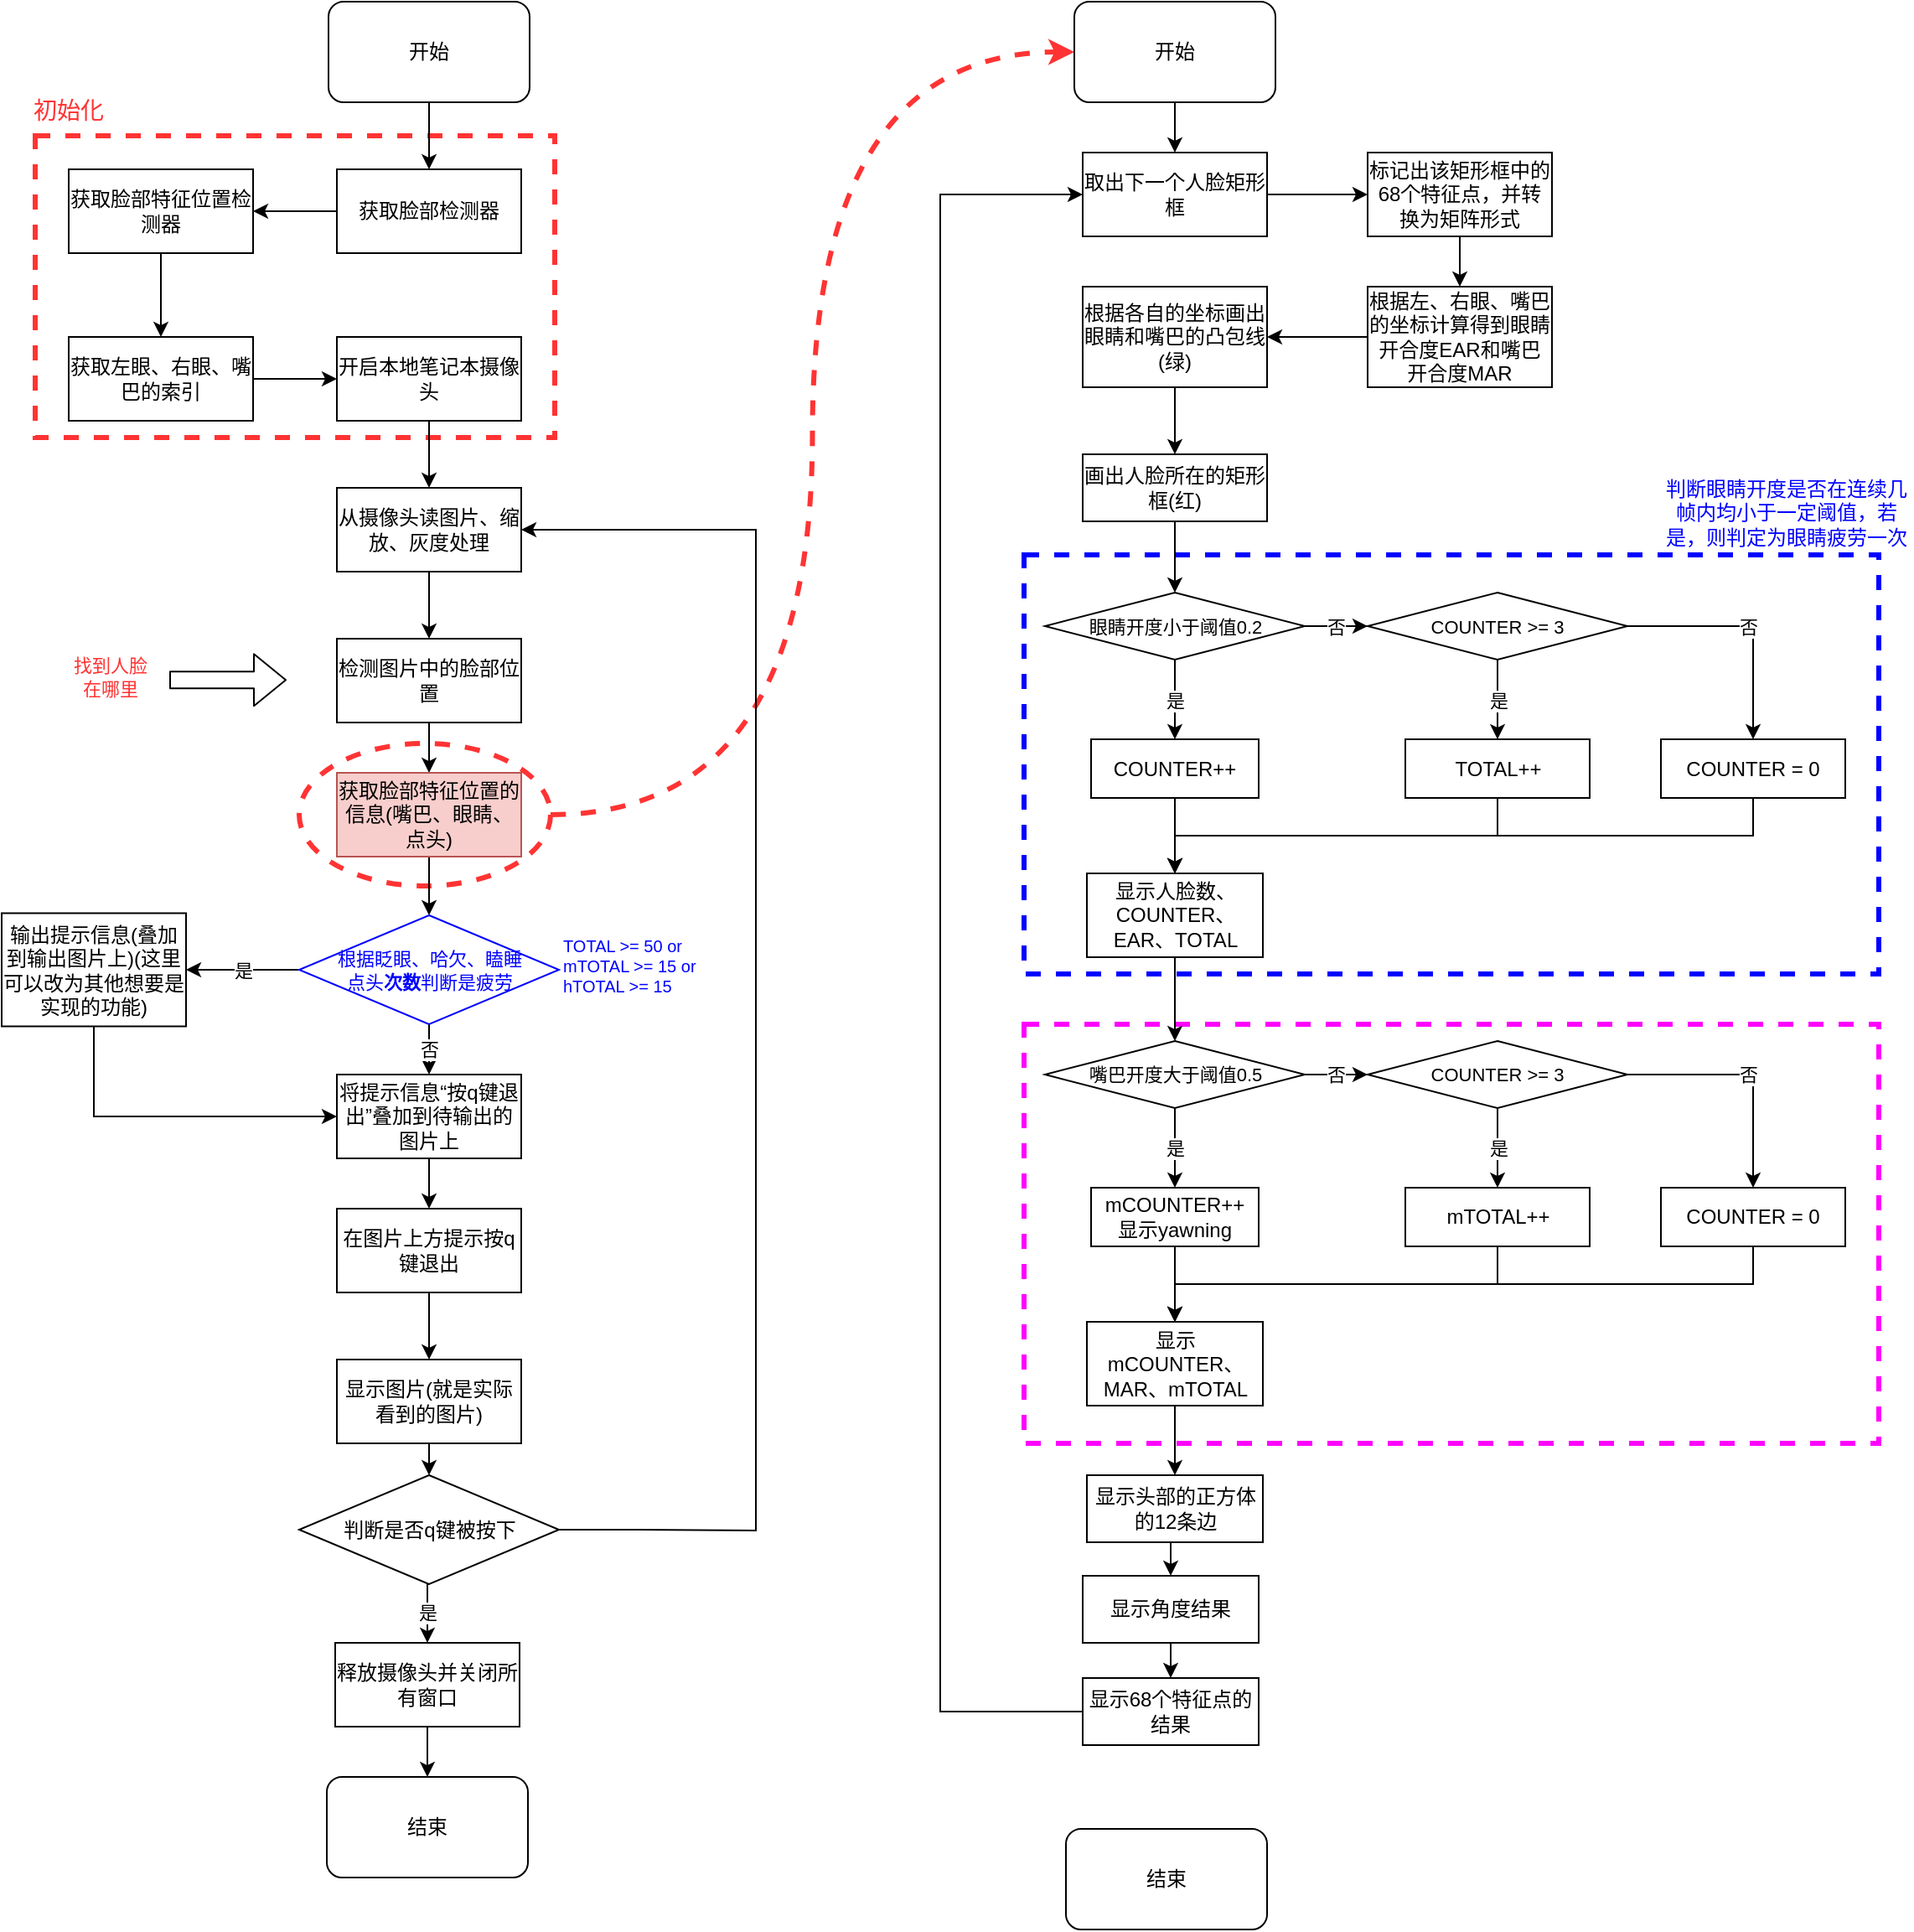 <mxfile version="14.7.0" type="github">
  <diagram id="dBK5igAenbzEHoaWE4YC" name="Page-1">
    <mxGraphModel dx="845" dy="436" grid="1" gridSize="10" guides="1" tooltips="1" connect="1" arrows="1" fold="1" page="1" pageScale="1" pageWidth="827" pageHeight="1169" math="0" shadow="0">
      <root>
        <mxCell id="0" />
        <mxCell id="1" parent="0" />
        <mxCell id="f6ohBAHf6BeMD9NY3o_H-96" value="" style="rounded=0;whiteSpace=wrap;html=1;dashed=1;fontSize=11;strokeWidth=3;fillColor=none;strokeColor=#FF00FF;" vertex="1" parent="1">
          <mxGeometry x="1050" y="660" width="510" height="250" as="geometry" />
        </mxCell>
        <mxCell id="f6ohBAHf6BeMD9NY3o_H-72" value="" style="rounded=0;whiteSpace=wrap;html=1;dashed=1;fontSize=11;strokeWidth=3;fillColor=none;strokeColor=#0000FF;" vertex="1" parent="1">
          <mxGeometry x="1050" y="380" width="510" height="250" as="geometry" />
        </mxCell>
        <mxCell id="f6ohBAHf6BeMD9NY3o_H-43" value="" style="rounded=0;whiteSpace=wrap;html=1;dashed=1;fontSize=11;strokeColor=#FF3333;strokeWidth=3;fillColor=none;" vertex="1" parent="1">
          <mxGeometry x="460" y="130" width="310" height="180" as="geometry" />
        </mxCell>
        <mxCell id="f6ohBAHf6BeMD9NY3o_H-18" value="" style="ellipse;whiteSpace=wrap;html=1;fontSize=11;dashed=1;strokeColor=#FF3333;fillColor=none;strokeWidth=3;" vertex="1" parent="1">
          <mxGeometry x="617.5" y="492.5" width="150" height="85" as="geometry" />
        </mxCell>
        <mxCell id="f6ohBAHf6BeMD9NY3o_H-22" style="edgeStyle=orthogonalEdgeStyle;rounded=0;orthogonalLoop=1;jettySize=auto;html=1;exitX=0;exitY=0.5;exitDx=0;exitDy=0;entryX=1;entryY=0.5;entryDx=0;entryDy=0;fontSize=11;" edge="1" parent="1" source="f6ohBAHf6BeMD9NY3o_H-2" target="f6ohBAHf6BeMD9NY3o_H-3">
          <mxGeometry relative="1" as="geometry" />
        </mxCell>
        <mxCell id="f6ohBAHf6BeMD9NY3o_H-2" value="获取脸部检测器" style="rounded=0;whiteSpace=wrap;html=1;" vertex="1" parent="1">
          <mxGeometry x="640" y="150" width="110" height="50" as="geometry" />
        </mxCell>
        <mxCell id="f6ohBAHf6BeMD9NY3o_H-23" style="edgeStyle=orthogonalEdgeStyle;rounded=0;orthogonalLoop=1;jettySize=auto;html=1;exitX=0.5;exitY=1;exitDx=0;exitDy=0;entryX=0.5;entryY=0;entryDx=0;entryDy=0;fontSize=11;" edge="1" parent="1" source="f6ohBAHf6BeMD9NY3o_H-3" target="f6ohBAHf6BeMD9NY3o_H-4">
          <mxGeometry relative="1" as="geometry" />
        </mxCell>
        <mxCell id="f6ohBAHf6BeMD9NY3o_H-3" value="获取脸部特征位置检测器" style="rounded=0;whiteSpace=wrap;html=1;" vertex="1" parent="1">
          <mxGeometry x="480" y="150" width="110" height="50" as="geometry" />
        </mxCell>
        <mxCell id="f6ohBAHf6BeMD9NY3o_H-24" style="edgeStyle=orthogonalEdgeStyle;rounded=0;orthogonalLoop=1;jettySize=auto;html=1;fontSize=11;" edge="1" parent="1" source="f6ohBAHf6BeMD9NY3o_H-4" target="f6ohBAHf6BeMD9NY3o_H-5">
          <mxGeometry relative="1" as="geometry" />
        </mxCell>
        <mxCell id="f6ohBAHf6BeMD9NY3o_H-4" value="获取左眼、右眼、嘴巴的索引" style="rounded=0;whiteSpace=wrap;html=1;" vertex="1" parent="1">
          <mxGeometry x="480" y="250" width="110" height="50" as="geometry" />
        </mxCell>
        <mxCell id="f6ohBAHf6BeMD9NY3o_H-25" style="edgeStyle=orthogonalEdgeStyle;rounded=0;orthogonalLoop=1;jettySize=auto;html=1;exitX=0.5;exitY=1;exitDx=0;exitDy=0;entryX=0.5;entryY=0;entryDx=0;entryDy=0;fontSize=11;" edge="1" parent="1" source="f6ohBAHf6BeMD9NY3o_H-5" target="f6ohBAHf6BeMD9NY3o_H-6">
          <mxGeometry relative="1" as="geometry" />
        </mxCell>
        <mxCell id="f6ohBAHf6BeMD9NY3o_H-5" value="开启本地笔记本摄像头" style="rounded=0;whiteSpace=wrap;html=1;" vertex="1" parent="1">
          <mxGeometry x="640" y="250" width="110" height="50" as="geometry" />
        </mxCell>
        <mxCell id="f6ohBAHf6BeMD9NY3o_H-26" style="edgeStyle=orthogonalEdgeStyle;rounded=0;orthogonalLoop=1;jettySize=auto;html=1;exitX=0.5;exitY=1;exitDx=0;exitDy=0;entryX=0.5;entryY=0;entryDx=0;entryDy=0;fontSize=11;" edge="1" parent="1" source="f6ohBAHf6BeMD9NY3o_H-6" target="f6ohBAHf6BeMD9NY3o_H-7">
          <mxGeometry relative="1" as="geometry" />
        </mxCell>
        <mxCell id="f6ohBAHf6BeMD9NY3o_H-6" value="&lt;div&gt;从摄像头读图片、缩放、灰度处理&lt;/div&gt;" style="rounded=0;whiteSpace=wrap;html=1;" vertex="1" parent="1">
          <mxGeometry x="640" y="340" width="110" height="50" as="geometry" />
        </mxCell>
        <mxCell id="f6ohBAHf6BeMD9NY3o_H-27" style="edgeStyle=orthogonalEdgeStyle;rounded=0;orthogonalLoop=1;jettySize=auto;html=1;exitX=0.5;exitY=1;exitDx=0;exitDy=0;entryX=0.5;entryY=0;entryDx=0;entryDy=0;fontSize=11;" edge="1" parent="1" source="f6ohBAHf6BeMD9NY3o_H-7" target="f6ohBAHf6BeMD9NY3o_H-8">
          <mxGeometry relative="1" as="geometry" />
        </mxCell>
        <mxCell id="f6ohBAHf6BeMD9NY3o_H-7" value="检测图片中的脸部位置" style="rounded=0;whiteSpace=wrap;html=1;" vertex="1" parent="1">
          <mxGeometry x="640" y="430" width="110" height="50" as="geometry" />
        </mxCell>
        <mxCell id="f6ohBAHf6BeMD9NY3o_H-28" style="edgeStyle=orthogonalEdgeStyle;rounded=0;orthogonalLoop=1;jettySize=auto;html=1;exitX=0.5;exitY=1;exitDx=0;exitDy=0;entryX=0.5;entryY=0;entryDx=0;entryDy=0;fontSize=11;" edge="1" parent="1" source="f6ohBAHf6BeMD9NY3o_H-8" target="f6ohBAHf6BeMD9NY3o_H-10">
          <mxGeometry relative="1" as="geometry" />
        </mxCell>
        <mxCell id="f6ohBAHf6BeMD9NY3o_H-8" value="获取脸部特征位置的信息(嘴巴、眼睛、点头)" style="rounded=0;whiteSpace=wrap;html=1;fillColor=#f8cecc;strokeColor=#b85450;" vertex="1" parent="1">
          <mxGeometry x="640" y="510" width="110" height="50" as="geometry" />
        </mxCell>
        <mxCell id="f6ohBAHf6BeMD9NY3o_H-29" value="是" style="edgeStyle=orthogonalEdgeStyle;rounded=0;orthogonalLoop=1;jettySize=auto;html=1;exitX=0;exitY=0.5;exitDx=0;exitDy=0;entryX=1;entryY=0.5;entryDx=0;entryDy=0;fontSize=11;" edge="1" parent="1" source="f6ohBAHf6BeMD9NY3o_H-10" target="f6ohBAHf6BeMD9NY3o_H-11">
          <mxGeometry relative="1" as="geometry" />
        </mxCell>
        <mxCell id="f6ohBAHf6BeMD9NY3o_H-30" value="否" style="edgeStyle=orthogonalEdgeStyle;rounded=0;orthogonalLoop=1;jettySize=auto;html=1;entryX=0.5;entryY=0;entryDx=0;entryDy=0;fontSize=11;" edge="1" parent="1" source="f6ohBAHf6BeMD9NY3o_H-10" target="f6ohBAHf6BeMD9NY3o_H-12">
          <mxGeometry relative="1" as="geometry" />
        </mxCell>
        <mxCell id="f6ohBAHf6BeMD9NY3o_H-10" value="&lt;div&gt;根据眨眼、哈欠、瞌睡&lt;/div&gt;&lt;div&gt;点头&lt;font&gt;&lt;b&gt;次数&lt;/b&gt;&lt;/font&gt;判断是疲劳&lt;/div&gt;" style="rhombus;whiteSpace=wrap;html=1;fontSize=11;fontColor=#0000FF;strokeColor=#0000FF;" vertex="1" parent="1">
          <mxGeometry x="617.5" y="595" width="155" height="65" as="geometry" />
        </mxCell>
        <mxCell id="f6ohBAHf6BeMD9NY3o_H-39" style="edgeStyle=orthogonalEdgeStyle;rounded=0;orthogonalLoop=1;jettySize=auto;html=1;exitX=0.5;exitY=1;exitDx=0;exitDy=0;entryX=0;entryY=0.5;entryDx=0;entryDy=0;fontSize=11;strokeWidth=1;" edge="1" parent="1" source="f6ohBAHf6BeMD9NY3o_H-11" target="f6ohBAHf6BeMD9NY3o_H-12">
          <mxGeometry relative="1" as="geometry" />
        </mxCell>
        <mxCell id="f6ohBAHf6BeMD9NY3o_H-11" value="输出提示信息(叠加到输出图片上)(这里可以改为其他想要是实现的功能)" style="rounded=0;whiteSpace=wrap;html=1;" vertex="1" parent="1">
          <mxGeometry x="440" y="593.75" width="110" height="67.5" as="geometry" />
        </mxCell>
        <mxCell id="f6ohBAHf6BeMD9NY3o_H-31" style="edgeStyle=orthogonalEdgeStyle;rounded=0;orthogonalLoop=1;jettySize=auto;html=1;exitX=0.5;exitY=1;exitDx=0;exitDy=0;fontSize=11;" edge="1" parent="1" source="f6ohBAHf6BeMD9NY3o_H-12" target="f6ohBAHf6BeMD9NY3o_H-13">
          <mxGeometry relative="1" as="geometry" />
        </mxCell>
        <mxCell id="f6ohBAHf6BeMD9NY3o_H-12" value="将提示信息“按q键退出”叠加到待输出的图片上" style="rounded=0;whiteSpace=wrap;html=1;" vertex="1" parent="1">
          <mxGeometry x="640" y="690" width="110" height="50" as="geometry" />
        </mxCell>
        <mxCell id="f6ohBAHf6BeMD9NY3o_H-32" style="edgeStyle=orthogonalEdgeStyle;rounded=0;orthogonalLoop=1;jettySize=auto;html=1;exitX=0.5;exitY=1;exitDx=0;exitDy=0;entryX=0.5;entryY=0;entryDx=0;entryDy=0;fontSize=11;" edge="1" parent="1" source="f6ohBAHf6BeMD9NY3o_H-13" target="f6ohBAHf6BeMD9NY3o_H-14">
          <mxGeometry relative="1" as="geometry" />
        </mxCell>
        <mxCell id="f6ohBAHf6BeMD9NY3o_H-13" value="在图片上方提示按q键退出" style="rounded=0;whiteSpace=wrap;html=1;" vertex="1" parent="1">
          <mxGeometry x="640" y="770" width="110" height="50" as="geometry" />
        </mxCell>
        <mxCell id="f6ohBAHf6BeMD9NY3o_H-33" style="edgeStyle=orthogonalEdgeStyle;rounded=0;orthogonalLoop=1;jettySize=auto;html=1;exitX=0.5;exitY=1;exitDx=0;exitDy=0;entryX=0.5;entryY=0;entryDx=0;entryDy=0;fontSize=11;" edge="1" parent="1" source="f6ohBAHf6BeMD9NY3o_H-14" target="f6ohBAHf6BeMD9NY3o_H-15">
          <mxGeometry relative="1" as="geometry" />
        </mxCell>
        <mxCell id="f6ohBAHf6BeMD9NY3o_H-14" value="显示图片(就是实际看到的图片)" style="rounded=0;whiteSpace=wrap;html=1;" vertex="1" parent="1">
          <mxGeometry x="640" y="860" width="110" height="50" as="geometry" />
        </mxCell>
        <mxCell id="f6ohBAHf6BeMD9NY3o_H-34" value="是" style="edgeStyle=orthogonalEdgeStyle;rounded=0;orthogonalLoop=1;jettySize=auto;html=1;exitX=0.5;exitY=1;exitDx=0;exitDy=0;entryX=0.5;entryY=0;entryDx=0;entryDy=0;fontSize=11;" edge="1" parent="1" source="f6ohBAHf6BeMD9NY3o_H-15" target="f6ohBAHf6BeMD9NY3o_H-41">
          <mxGeometry relative="1" as="geometry">
            <mxPoint x="695" y="1029" as="targetPoint" />
          </mxGeometry>
        </mxCell>
        <mxCell id="f6ohBAHf6BeMD9NY3o_H-15" value="判断是否q键被按下" style="rhombus;whiteSpace=wrap;html=1;" vertex="1" parent="1">
          <mxGeometry x="617.5" y="929" width="155" height="65" as="geometry" />
        </mxCell>
        <mxCell id="f6ohBAHf6BeMD9NY3o_H-21" style="edgeStyle=orthogonalEdgeStyle;rounded=0;orthogonalLoop=1;jettySize=auto;html=1;exitX=0.5;exitY=1;exitDx=0;exitDy=0;entryX=0.5;entryY=0;entryDx=0;entryDy=0;fontSize=11;" edge="1" parent="1" source="f6ohBAHf6BeMD9NY3o_H-17" target="f6ohBAHf6BeMD9NY3o_H-2">
          <mxGeometry relative="1" as="geometry" />
        </mxCell>
        <mxCell id="f6ohBAHf6BeMD9NY3o_H-17" value="开始" style="rounded=1;whiteSpace=wrap;html=1;" vertex="1" parent="1">
          <mxGeometry x="635" y="50" width="120" height="60" as="geometry" />
        </mxCell>
        <mxCell id="f6ohBAHf6BeMD9NY3o_H-35" value="" style="endArrow=classic;html=1;fontSize=11;exitX=1;exitY=0.5;exitDx=0;exitDy=0;strokeColor=#FF3333;dashed=1;strokeWidth=3;entryX=0;entryY=0.5;entryDx=0;entryDy=0;edgeStyle=orthogonalEdgeStyle;curved=1;" edge="1" parent="1" source="f6ohBAHf6BeMD9NY3o_H-18" target="f6ohBAHf6BeMD9NY3o_H-36">
          <mxGeometry width="50" height="50" relative="1" as="geometry">
            <mxPoint x="820" y="490" as="sourcePoint" />
            <mxPoint x="1000" y="80" as="targetPoint" />
          </mxGeometry>
        </mxCell>
        <mxCell id="f6ohBAHf6BeMD9NY3o_H-73" style="edgeStyle=orthogonalEdgeStyle;rounded=0;orthogonalLoop=1;jettySize=auto;html=1;exitX=0.5;exitY=1;exitDx=0;exitDy=0;entryX=0.5;entryY=0;entryDx=0;entryDy=0;fontSize=11;fontColor=#000000;strokeColor=#000000;strokeWidth=1;" edge="1" parent="1" source="f6ohBAHf6BeMD9NY3o_H-36" target="f6ohBAHf6BeMD9NY3o_H-50">
          <mxGeometry relative="1" as="geometry" />
        </mxCell>
        <mxCell id="f6ohBAHf6BeMD9NY3o_H-36" value="开始" style="rounded=1;whiteSpace=wrap;html=1;" vertex="1" parent="1">
          <mxGeometry x="1080" y="50" width="120" height="60" as="geometry" />
        </mxCell>
        <mxCell id="f6ohBAHf6BeMD9NY3o_H-38" style="edgeStyle=orthogonalEdgeStyle;rounded=0;orthogonalLoop=1;jettySize=auto;html=1;exitX=1;exitY=0.5;exitDx=0;exitDy=0;entryX=1;entryY=0.5;entryDx=0;entryDy=0;fontSize=11;" edge="1" parent="1" source="f6ohBAHf6BeMD9NY3o_H-15" target="f6ohBAHf6BeMD9NY3o_H-6">
          <mxGeometry relative="1" as="geometry">
            <mxPoint x="705" y="920" as="sourcePoint" />
            <mxPoint x="705" y="950" as="targetPoint" />
            <Array as="points">
              <mxPoint x="820" y="961" />
              <mxPoint x="890" y="962" />
              <mxPoint x="890" y="365" />
            </Array>
          </mxGeometry>
        </mxCell>
        <mxCell id="f6ohBAHf6BeMD9NY3o_H-40" value="结束" style="rounded=1;whiteSpace=wrap;html=1;" vertex="1" parent="1">
          <mxGeometry x="634" y="1109" width="120" height="60" as="geometry" />
        </mxCell>
        <mxCell id="f6ohBAHf6BeMD9NY3o_H-42" style="edgeStyle=orthogonalEdgeStyle;rounded=0;orthogonalLoop=1;jettySize=auto;html=1;entryX=0.5;entryY=0;entryDx=0;entryDy=0;fontSize=11;strokeColor=#000000;strokeWidth=1;" edge="1" parent="1" source="f6ohBAHf6BeMD9NY3o_H-41" target="f6ohBAHf6BeMD9NY3o_H-40">
          <mxGeometry relative="1" as="geometry" />
        </mxCell>
        <mxCell id="f6ohBAHf6BeMD9NY3o_H-41" value="&lt;div&gt;释放摄像头并关闭所有窗口&lt;/div&gt;" style="rounded=0;whiteSpace=wrap;html=1;" vertex="1" parent="1">
          <mxGeometry x="639" y="1029" width="110" height="50" as="geometry" />
        </mxCell>
        <mxCell id="f6ohBAHf6BeMD9NY3o_H-44" value="&lt;font style=&quot;font-size: 14px&quot;&gt;初始化&lt;br&gt;&lt;/font&gt;" style="text;html=1;strokeColor=none;fillColor=none;align=center;verticalAlign=middle;whiteSpace=wrap;rounded=0;dashed=1;fontSize=11;fontColor=#FF3333;" vertex="1" parent="1">
          <mxGeometry x="440" y="100" width="80" height="30" as="geometry" />
        </mxCell>
        <mxCell id="f6ohBAHf6BeMD9NY3o_H-46" value="" style="shape=flexArrow;endArrow=classic;html=1;fontSize=11;fontColor=#FF3333;strokeColor=#000000;strokeWidth=1;" edge="1" parent="1">
          <mxGeometry width="50" height="50" relative="1" as="geometry">
            <mxPoint x="540" y="454.58" as="sourcePoint" />
            <mxPoint x="610" y="454.58" as="targetPoint" />
          </mxGeometry>
        </mxCell>
        <mxCell id="f6ohBAHf6BeMD9NY3o_H-48" value="找到人脸在哪里" style="text;html=1;strokeColor=none;fillColor=none;align=center;verticalAlign=middle;whiteSpace=wrap;rounded=0;dashed=1;fontSize=11;fontColor=#FF3333;" vertex="1" parent="1">
          <mxGeometry x="480" y="430" width="50" height="45" as="geometry" />
        </mxCell>
        <mxCell id="f6ohBAHf6BeMD9NY3o_H-74" style="edgeStyle=orthogonalEdgeStyle;rounded=0;orthogonalLoop=1;jettySize=auto;html=1;exitX=1;exitY=0.5;exitDx=0;exitDy=0;entryX=0;entryY=0.5;entryDx=0;entryDy=0;fontSize=11;fontColor=#000000;strokeColor=#000000;strokeWidth=1;" edge="1" parent="1" source="f6ohBAHf6BeMD9NY3o_H-50" target="f6ohBAHf6BeMD9NY3o_H-52">
          <mxGeometry relative="1" as="geometry" />
        </mxCell>
        <mxCell id="f6ohBAHf6BeMD9NY3o_H-50" value="取出下一个人脸矩形框" style="rounded=0;whiteSpace=wrap;html=1;" vertex="1" parent="1">
          <mxGeometry x="1085" y="140" width="110" height="50" as="geometry" />
        </mxCell>
        <mxCell id="f6ohBAHf6BeMD9NY3o_H-75" style="edgeStyle=orthogonalEdgeStyle;rounded=0;orthogonalLoop=1;jettySize=auto;html=1;exitX=0.5;exitY=1;exitDx=0;exitDy=0;entryX=0.5;entryY=0;entryDx=0;entryDy=0;fontSize=11;fontColor=#000000;strokeColor=#000000;strokeWidth=1;" edge="1" parent="1" source="f6ohBAHf6BeMD9NY3o_H-52" target="f6ohBAHf6BeMD9NY3o_H-54">
          <mxGeometry relative="1" as="geometry" />
        </mxCell>
        <mxCell id="f6ohBAHf6BeMD9NY3o_H-52" value="标记出该矩形框中的68个特征点，并转换为矩阵形式" style="rounded=0;whiteSpace=wrap;html=1;" vertex="1" parent="1">
          <mxGeometry x="1255" y="140" width="110" height="50" as="geometry" />
        </mxCell>
        <mxCell id="f6ohBAHf6BeMD9NY3o_H-76" style="edgeStyle=orthogonalEdgeStyle;rounded=0;orthogonalLoop=1;jettySize=auto;html=1;exitX=0;exitY=0.5;exitDx=0;exitDy=0;fontSize=11;fontColor=#000000;strokeColor=#000000;strokeWidth=1;" edge="1" parent="1" source="f6ohBAHf6BeMD9NY3o_H-54" target="f6ohBAHf6BeMD9NY3o_H-55">
          <mxGeometry relative="1" as="geometry" />
        </mxCell>
        <mxCell id="f6ohBAHf6BeMD9NY3o_H-54" value="根据左、右眼、嘴巴的坐标计算得到眼睛开合度EAR和嘴巴开合度MAR" style="rounded=0;whiteSpace=wrap;html=1;" vertex="1" parent="1">
          <mxGeometry x="1255" y="220" width="110" height="60" as="geometry" />
        </mxCell>
        <mxCell id="f6ohBAHf6BeMD9NY3o_H-77" style="edgeStyle=orthogonalEdgeStyle;rounded=0;orthogonalLoop=1;jettySize=auto;html=1;exitX=0.5;exitY=1;exitDx=0;exitDy=0;entryX=0.5;entryY=0;entryDx=0;entryDy=0;fontSize=11;fontColor=#000000;strokeColor=#000000;strokeWidth=1;" edge="1" parent="1" source="f6ohBAHf6BeMD9NY3o_H-55" target="f6ohBAHf6BeMD9NY3o_H-56">
          <mxGeometry relative="1" as="geometry" />
        </mxCell>
        <mxCell id="f6ohBAHf6BeMD9NY3o_H-55" value="根据各自的坐标画出眼睛和嘴巴的凸包线(绿)" style="rounded=0;whiteSpace=wrap;html=1;" vertex="1" parent="1">
          <mxGeometry x="1085" y="220" width="110" height="60" as="geometry" />
        </mxCell>
        <mxCell id="f6ohBAHf6BeMD9NY3o_H-79" style="edgeStyle=orthogonalEdgeStyle;rounded=0;orthogonalLoop=1;jettySize=auto;html=1;exitX=0.5;exitY=1;exitDx=0;exitDy=0;entryX=0.5;entryY=0;entryDx=0;entryDy=0;fontSize=11;fontColor=#000000;strokeColor=#000000;strokeWidth=1;" edge="1" parent="1" source="f6ohBAHf6BeMD9NY3o_H-56" target="f6ohBAHf6BeMD9NY3o_H-58">
          <mxGeometry relative="1" as="geometry" />
        </mxCell>
        <mxCell id="f6ohBAHf6BeMD9NY3o_H-56" value="画出人脸所在的矩形框(红)" style="rounded=0;whiteSpace=wrap;html=1;" vertex="1" parent="1">
          <mxGeometry x="1085" y="320" width="110" height="40" as="geometry" />
        </mxCell>
        <mxCell id="f6ohBAHf6BeMD9NY3o_H-62" value="是" style="edgeStyle=orthogonalEdgeStyle;rounded=0;orthogonalLoop=1;jettySize=auto;html=1;entryX=0.5;entryY=0;entryDx=0;entryDy=0;fontSize=11;strokeColor=#000000;strokeWidth=1;" edge="1" parent="1" source="f6ohBAHf6BeMD9NY3o_H-58" target="f6ohBAHf6BeMD9NY3o_H-60">
          <mxGeometry relative="1" as="geometry" />
        </mxCell>
        <mxCell id="f6ohBAHf6BeMD9NY3o_H-63" value="否" style="edgeStyle=orthogonalEdgeStyle;rounded=0;orthogonalLoop=1;jettySize=auto;html=1;entryX=0;entryY=0.5;entryDx=0;entryDy=0;fontSize=11;strokeColor=#000000;strokeWidth=1;" edge="1" parent="1" source="f6ohBAHf6BeMD9NY3o_H-58" target="f6ohBAHf6BeMD9NY3o_H-61">
          <mxGeometry relative="1" as="geometry" />
        </mxCell>
        <mxCell id="f6ohBAHf6BeMD9NY3o_H-58" value="眼睛开度小于阈值0.2" style="rhombus;whiteSpace=wrap;html=1;fontSize=11;" vertex="1" parent="1">
          <mxGeometry x="1062.5" y="402.5" width="155" height="40" as="geometry" />
        </mxCell>
        <mxCell id="f6ohBAHf6BeMD9NY3o_H-69" style="edgeStyle=orthogonalEdgeStyle;rounded=0;orthogonalLoop=1;jettySize=auto;html=1;exitX=0.5;exitY=1;exitDx=0;exitDy=0;fontSize=11;fontColor=#000000;strokeColor=#000000;strokeWidth=1;entryX=0.5;entryY=0;entryDx=0;entryDy=0;" edge="1" parent="1" source="f6ohBAHf6BeMD9NY3o_H-59" target="f6ohBAHf6BeMD9NY3o_H-67">
          <mxGeometry relative="1" as="geometry">
            <mxPoint x="1140" y="560" as="targetPoint" />
          </mxGeometry>
        </mxCell>
        <mxCell id="f6ohBAHf6BeMD9NY3o_H-59" value="TOTAL++" style="rounded=0;whiteSpace=wrap;html=1;" vertex="1" parent="1">
          <mxGeometry x="1277.5" y="490" width="110" height="35" as="geometry" />
        </mxCell>
        <mxCell id="f6ohBAHf6BeMD9NY3o_H-68" style="edgeStyle=orthogonalEdgeStyle;rounded=0;orthogonalLoop=1;jettySize=auto;html=1;entryX=0.5;entryY=0;entryDx=0;entryDy=0;fontSize=11;fontColor=#000000;strokeColor=#000000;strokeWidth=1;" edge="1" parent="1" source="f6ohBAHf6BeMD9NY3o_H-60" target="f6ohBAHf6BeMD9NY3o_H-67">
          <mxGeometry relative="1" as="geometry" />
        </mxCell>
        <mxCell id="f6ohBAHf6BeMD9NY3o_H-60" value="COUNTER++" style="rounded=0;whiteSpace=wrap;html=1;" vertex="1" parent="1">
          <mxGeometry x="1090" y="490" width="100" height="35" as="geometry" />
        </mxCell>
        <mxCell id="f6ohBAHf6BeMD9NY3o_H-64" value="是" style="edgeStyle=orthogonalEdgeStyle;rounded=0;orthogonalLoop=1;jettySize=auto;html=1;entryX=0.5;entryY=0;entryDx=0;entryDy=0;fontSize=11;fontColor=#000000;strokeColor=#000000;strokeWidth=1;" edge="1" parent="1" source="f6ohBAHf6BeMD9NY3o_H-61" target="f6ohBAHf6BeMD9NY3o_H-59">
          <mxGeometry relative="1" as="geometry" />
        </mxCell>
        <mxCell id="f6ohBAHf6BeMD9NY3o_H-66" value="否" style="edgeStyle=orthogonalEdgeStyle;rounded=0;orthogonalLoop=1;jettySize=auto;html=1;entryX=0.5;entryY=0;entryDx=0;entryDy=0;fontSize=11;fontColor=#000000;strokeColor=#000000;strokeWidth=1;" edge="1" parent="1" source="f6ohBAHf6BeMD9NY3o_H-61" target="f6ohBAHf6BeMD9NY3o_H-65">
          <mxGeometry relative="1" as="geometry" />
        </mxCell>
        <mxCell id="f6ohBAHf6BeMD9NY3o_H-61" value="COUNTER &amp;gt;= 3" style="rhombus;whiteSpace=wrap;html=1;fontSize=11;" vertex="1" parent="1">
          <mxGeometry x="1255" y="402.5" width="155" height="40" as="geometry" />
        </mxCell>
        <mxCell id="f6ohBAHf6BeMD9NY3o_H-71" style="edgeStyle=orthogonalEdgeStyle;rounded=0;orthogonalLoop=1;jettySize=auto;html=1;exitX=0.5;exitY=1;exitDx=0;exitDy=0;fontSize=11;fontColor=#000000;strokeColor=#000000;strokeWidth=1;entryX=0.5;entryY=0;entryDx=0;entryDy=0;" edge="1" parent="1" source="f6ohBAHf6BeMD9NY3o_H-65" target="f6ohBAHf6BeMD9NY3o_H-67">
          <mxGeometry relative="1" as="geometry">
            <mxPoint x="1505.333" y="590" as="targetPoint" />
          </mxGeometry>
        </mxCell>
        <mxCell id="f6ohBAHf6BeMD9NY3o_H-65" value="COUNTER = 0" style="rounded=0;whiteSpace=wrap;html=1;" vertex="1" parent="1">
          <mxGeometry x="1430" y="490" width="110" height="35" as="geometry" />
        </mxCell>
        <mxCell id="f6ohBAHf6BeMD9NY3o_H-95" style="edgeStyle=orthogonalEdgeStyle;rounded=0;orthogonalLoop=1;jettySize=auto;html=1;entryX=0.5;entryY=0;entryDx=0;entryDy=0;fontSize=11;fontColor=#000000;strokeColor=#000000;strokeWidth=1;" edge="1" parent="1" source="f6ohBAHf6BeMD9NY3o_H-67" target="f6ohBAHf6BeMD9NY3o_H-84">
          <mxGeometry relative="1" as="geometry" />
        </mxCell>
        <mxCell id="f6ohBAHf6BeMD9NY3o_H-67" value="显示人脸数、COUNTER、EAR、TOTAL" style="rounded=0;whiteSpace=wrap;html=1;" vertex="1" parent="1">
          <mxGeometry x="1087.5" y="570" width="105" height="50" as="geometry" />
        </mxCell>
        <mxCell id="f6ohBAHf6BeMD9NY3o_H-80" value="判断眼睛开度是否在连续几帧内均小于一定阈值，若是，则判定为眼睛疲劳一次" style="text;html=1;strokeColor=none;fillColor=none;align=center;verticalAlign=middle;whiteSpace=wrap;rounded=0;dashed=1;fontSize=12;fontColor=#0000FF;" vertex="1" parent="1">
          <mxGeometry x="1430" y="330" width="150" height="50" as="geometry" />
        </mxCell>
        <mxCell id="f6ohBAHf6BeMD9NY3o_H-82" value="是" style="edgeStyle=orthogonalEdgeStyle;rounded=0;orthogonalLoop=1;jettySize=auto;html=1;entryX=0.5;entryY=0;entryDx=0;entryDy=0;fontSize=11;strokeColor=#000000;strokeWidth=1;" edge="1" parent="1" source="f6ohBAHf6BeMD9NY3o_H-84" target="f6ohBAHf6BeMD9NY3o_H-88">
          <mxGeometry relative="1" as="geometry" />
        </mxCell>
        <mxCell id="f6ohBAHf6BeMD9NY3o_H-83" value="否" style="edgeStyle=orthogonalEdgeStyle;rounded=0;orthogonalLoop=1;jettySize=auto;html=1;entryX=0;entryY=0.5;entryDx=0;entryDy=0;fontSize=11;strokeColor=#000000;strokeWidth=1;" edge="1" parent="1" source="f6ohBAHf6BeMD9NY3o_H-84" target="f6ohBAHf6BeMD9NY3o_H-91">
          <mxGeometry relative="1" as="geometry" />
        </mxCell>
        <mxCell id="f6ohBAHf6BeMD9NY3o_H-84" value="嘴巴开度大于阈值0.5" style="rhombus;whiteSpace=wrap;html=1;fontSize=11;" vertex="1" parent="1">
          <mxGeometry x="1062.5" y="670" width="155" height="40" as="geometry" />
        </mxCell>
        <mxCell id="f6ohBAHf6BeMD9NY3o_H-85" style="edgeStyle=orthogonalEdgeStyle;rounded=0;orthogonalLoop=1;jettySize=auto;html=1;exitX=0.5;exitY=1;exitDx=0;exitDy=0;fontSize=11;fontColor=#000000;strokeColor=#000000;strokeWidth=1;entryX=0.5;entryY=0;entryDx=0;entryDy=0;" edge="1" parent="1" source="f6ohBAHf6BeMD9NY3o_H-86" target="f6ohBAHf6BeMD9NY3o_H-94">
          <mxGeometry relative="1" as="geometry">
            <mxPoint x="1140" y="827.5" as="targetPoint" />
          </mxGeometry>
        </mxCell>
        <mxCell id="f6ohBAHf6BeMD9NY3o_H-86" value="mTOTAL++" style="rounded=0;whiteSpace=wrap;html=1;" vertex="1" parent="1">
          <mxGeometry x="1277.5" y="757.5" width="110" height="35" as="geometry" />
        </mxCell>
        <mxCell id="f6ohBAHf6BeMD9NY3o_H-87" style="edgeStyle=orthogonalEdgeStyle;rounded=0;orthogonalLoop=1;jettySize=auto;html=1;entryX=0.5;entryY=0;entryDx=0;entryDy=0;fontSize=11;fontColor=#000000;strokeColor=#000000;strokeWidth=1;" edge="1" parent="1" source="f6ohBAHf6BeMD9NY3o_H-88" target="f6ohBAHf6BeMD9NY3o_H-94">
          <mxGeometry relative="1" as="geometry" />
        </mxCell>
        <mxCell id="f6ohBAHf6BeMD9NY3o_H-88" value="&lt;div&gt;mCOUNTER++&lt;/div&gt;&lt;div&gt;显示yawning&lt;br&gt;&lt;/div&gt;" style="rounded=0;whiteSpace=wrap;html=1;" vertex="1" parent="1">
          <mxGeometry x="1090" y="757.5" width="100" height="35" as="geometry" />
        </mxCell>
        <mxCell id="f6ohBAHf6BeMD9NY3o_H-89" value="是" style="edgeStyle=orthogonalEdgeStyle;rounded=0;orthogonalLoop=1;jettySize=auto;html=1;entryX=0.5;entryY=0;entryDx=0;entryDy=0;fontSize=11;fontColor=#000000;strokeColor=#000000;strokeWidth=1;" edge="1" parent="1" source="f6ohBAHf6BeMD9NY3o_H-91" target="f6ohBAHf6BeMD9NY3o_H-86">
          <mxGeometry relative="1" as="geometry" />
        </mxCell>
        <mxCell id="f6ohBAHf6BeMD9NY3o_H-90" value="否" style="edgeStyle=orthogonalEdgeStyle;rounded=0;orthogonalLoop=1;jettySize=auto;html=1;entryX=0.5;entryY=0;entryDx=0;entryDy=0;fontSize=11;fontColor=#000000;strokeColor=#000000;strokeWidth=1;" edge="1" parent="1" source="f6ohBAHf6BeMD9NY3o_H-91" target="f6ohBAHf6BeMD9NY3o_H-93">
          <mxGeometry relative="1" as="geometry" />
        </mxCell>
        <mxCell id="f6ohBAHf6BeMD9NY3o_H-91" value="COUNTER &amp;gt;= 3" style="rhombus;whiteSpace=wrap;html=1;fontSize=11;" vertex="1" parent="1">
          <mxGeometry x="1255" y="670" width="155" height="40" as="geometry" />
        </mxCell>
        <mxCell id="f6ohBAHf6BeMD9NY3o_H-92" style="edgeStyle=orthogonalEdgeStyle;rounded=0;orthogonalLoop=1;jettySize=auto;html=1;exitX=0.5;exitY=1;exitDx=0;exitDy=0;fontSize=11;fontColor=#000000;strokeColor=#000000;strokeWidth=1;entryX=0.5;entryY=0;entryDx=0;entryDy=0;" edge="1" parent="1" source="f6ohBAHf6BeMD9NY3o_H-93" target="f6ohBAHf6BeMD9NY3o_H-94">
          <mxGeometry relative="1" as="geometry">
            <mxPoint x="1505.333" y="857.5" as="targetPoint" />
          </mxGeometry>
        </mxCell>
        <mxCell id="f6ohBAHf6BeMD9NY3o_H-93" value="COUNTER = 0" style="rounded=0;whiteSpace=wrap;html=1;" vertex="1" parent="1">
          <mxGeometry x="1430" y="757.5" width="110" height="35" as="geometry" />
        </mxCell>
        <mxCell id="f6ohBAHf6BeMD9NY3o_H-101" style="edgeStyle=orthogonalEdgeStyle;rounded=0;orthogonalLoop=1;jettySize=auto;html=1;entryX=0.5;entryY=0;entryDx=0;entryDy=0;fontSize=12;fontColor=#0000FF;strokeColor=#000000;strokeWidth=1;" edge="1" parent="1" source="f6ohBAHf6BeMD9NY3o_H-94" target="f6ohBAHf6BeMD9NY3o_H-97">
          <mxGeometry relative="1" as="geometry" />
        </mxCell>
        <mxCell id="f6ohBAHf6BeMD9NY3o_H-94" value="显示mCOUNTER、MAR、mTOTAL" style="rounded=0;whiteSpace=wrap;html=1;" vertex="1" parent="1">
          <mxGeometry x="1087.5" y="837.5" width="105" height="50" as="geometry" />
        </mxCell>
        <mxCell id="f6ohBAHf6BeMD9NY3o_H-102" style="edgeStyle=orthogonalEdgeStyle;rounded=0;orthogonalLoop=1;jettySize=auto;html=1;exitX=0.5;exitY=1;exitDx=0;exitDy=0;entryX=0.5;entryY=0;entryDx=0;entryDy=0;fontSize=12;fontColor=#0000FF;strokeColor=#000000;strokeWidth=1;" edge="1" parent="1" source="f6ohBAHf6BeMD9NY3o_H-97" target="f6ohBAHf6BeMD9NY3o_H-98">
          <mxGeometry relative="1" as="geometry" />
        </mxCell>
        <mxCell id="f6ohBAHf6BeMD9NY3o_H-97" value="显示头部的正方体的12条边" style="rounded=0;whiteSpace=wrap;html=1;" vertex="1" parent="1">
          <mxGeometry x="1087.5" y="929" width="105" height="40" as="geometry" />
        </mxCell>
        <mxCell id="f6ohBAHf6BeMD9NY3o_H-103" style="edgeStyle=orthogonalEdgeStyle;rounded=0;orthogonalLoop=1;jettySize=auto;html=1;exitX=0.5;exitY=1;exitDx=0;exitDy=0;entryX=0.5;entryY=0;entryDx=0;entryDy=0;fontSize=12;fontColor=#0000FF;strokeColor=#000000;strokeWidth=1;" edge="1" parent="1" source="f6ohBAHf6BeMD9NY3o_H-98" target="f6ohBAHf6BeMD9NY3o_H-99">
          <mxGeometry relative="1" as="geometry" />
        </mxCell>
        <mxCell id="f6ohBAHf6BeMD9NY3o_H-98" value="显示角度结果" style="rounded=0;whiteSpace=wrap;html=1;" vertex="1" parent="1">
          <mxGeometry x="1085" y="989" width="105" height="40" as="geometry" />
        </mxCell>
        <mxCell id="f6ohBAHf6BeMD9NY3o_H-100" style="edgeStyle=orthogonalEdgeStyle;rounded=0;orthogonalLoop=1;jettySize=auto;html=1;fontSize=12;fontColor=#0000FF;strokeColor=#000000;strokeWidth=1;entryX=0;entryY=0.5;entryDx=0;entryDy=0;exitX=0;exitY=0.5;exitDx=0;exitDy=0;" edge="1" parent="1" source="f6ohBAHf6BeMD9NY3o_H-99" target="f6ohBAHf6BeMD9NY3o_H-50">
          <mxGeometry relative="1" as="geometry">
            <mxPoint x="1010" y="180" as="targetPoint" />
            <Array as="points">
              <mxPoint x="1000" y="1070" />
              <mxPoint x="1000" y="165" />
            </Array>
          </mxGeometry>
        </mxCell>
        <mxCell id="f6ohBAHf6BeMD9NY3o_H-99" value="显示68个特征点的结果" style="rounded=0;whiteSpace=wrap;html=1;" vertex="1" parent="1">
          <mxGeometry x="1085" y="1050" width="105" height="40" as="geometry" />
        </mxCell>
        <mxCell id="f6ohBAHf6BeMD9NY3o_H-104" value="结束" style="rounded=1;whiteSpace=wrap;html=1;" vertex="1" parent="1">
          <mxGeometry x="1075" y="1140" width="120" height="60" as="geometry" />
        </mxCell>
        <mxCell id="f6ohBAHf6BeMD9NY3o_H-115" value="&lt;div style=&quot;font-size: 10px;&quot;&gt;TOTAL &amp;gt;= 50 or &lt;br style=&quot;font-size: 10px;&quot;&gt;&lt;/div&gt;&lt;div style=&quot;font-size: 10px;&quot;&gt;mTOTAL &amp;gt;= 15 or &lt;br style=&quot;font-size: 10px;&quot;&gt;&lt;/div&gt;&lt;div style=&quot;font-size: 10px;&quot;&gt;hTOTAL &amp;gt;= 15&lt;/div&gt;" style="text;whiteSpace=wrap;html=1;fontSize=10;fontColor=#0000FF;" vertex="1" parent="1">
          <mxGeometry x="772.5" y="601.25" width="120" height="60" as="geometry" />
        </mxCell>
      </root>
    </mxGraphModel>
  </diagram>
</mxfile>
